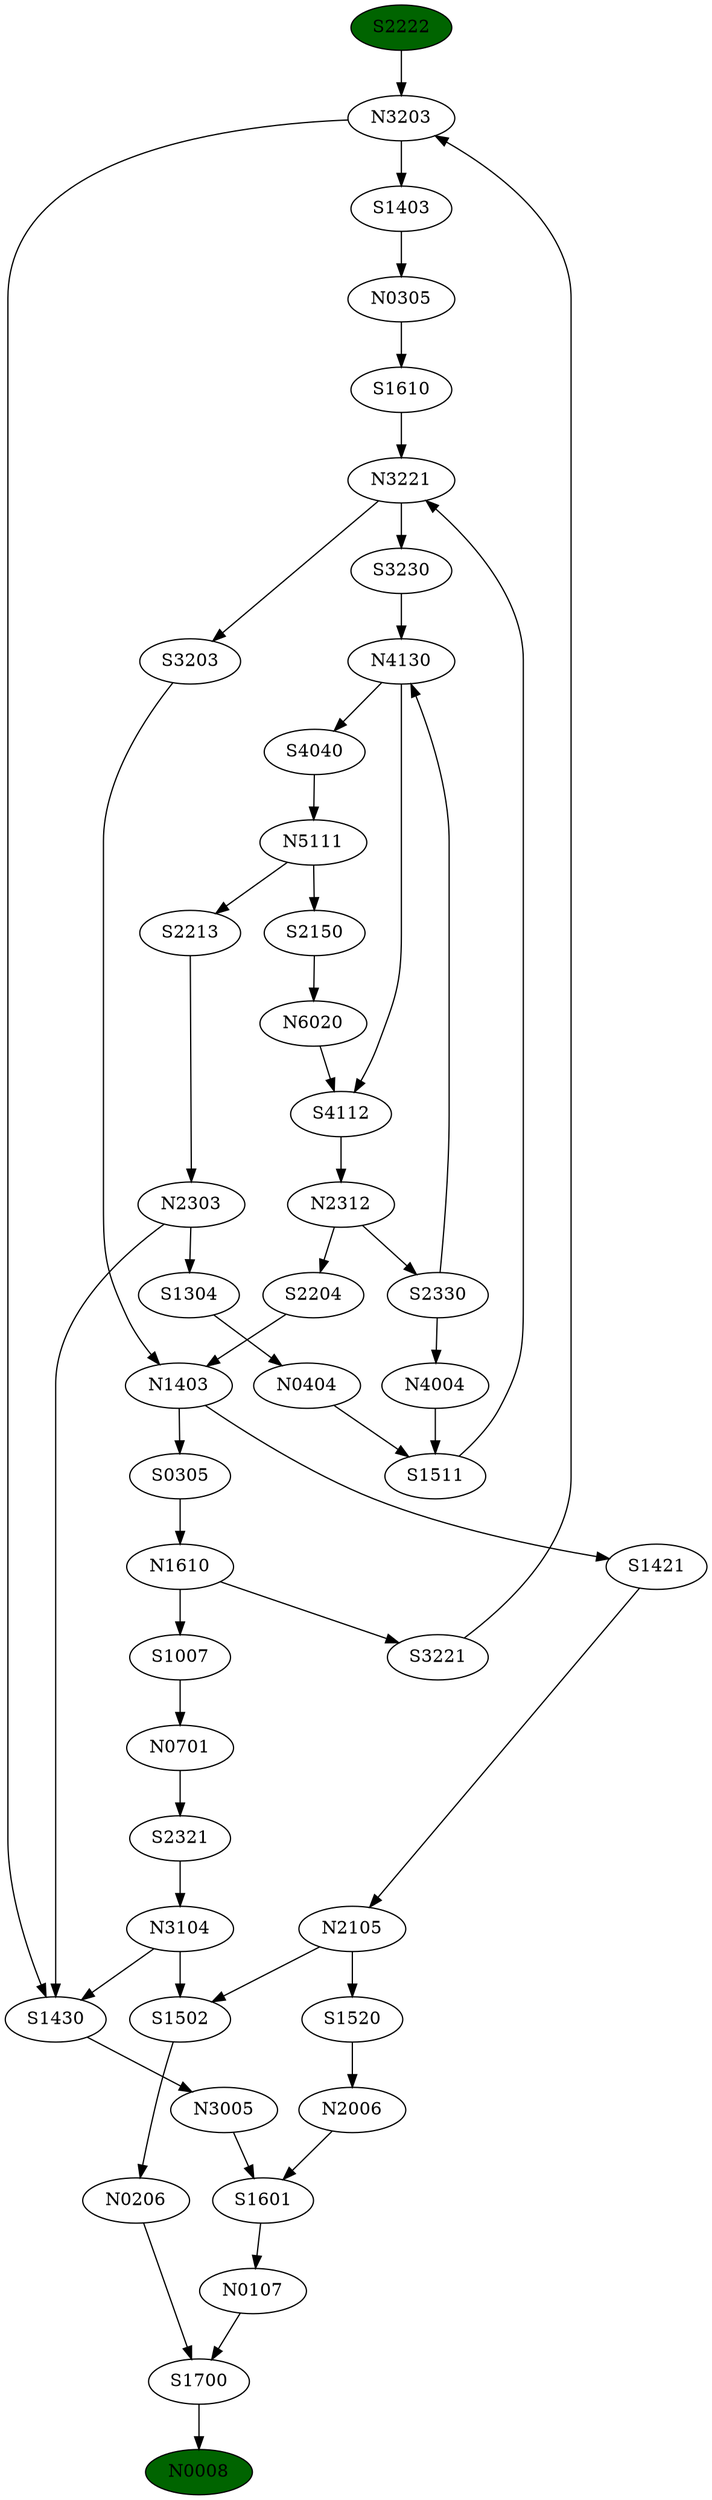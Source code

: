 digraph minimancala {
"S2222"[style="filled",fillcolor="darkgreen"];
"N0008"[style="filled",fillcolor="darkgreen"];

"S2222" -> "N3203";
"N3203" -> "S1430";
"S1430" -> "N3005";
"N3005" -> "S1601";
"S1601" -> "N0107";
"N0107" -> "S1700";
"S1700" -> "N0008";
"N3203" -> "S1403";
"S3203" -> "N1403";
"S1403" -> "N0305";
"N0305" -> "S1610";
"N1403" -> "S0305";
"S0305" -> "N1610";
"N1610" -> "S1007";
"S1007" -> "N0701";
"N0701" -> "S2321";
"S2321" -> "N3104";
"N3104" -> "S1502";
"S1502" -> "N0206";
"N0206" -> "S1700";
"S1610" -> "N3221";
"N3221" -> "S3203";
"N3221" -> "S3230";
"N1403" -> "S1421";
"S1421" -> "N2105";
"N2105" -> "S1502";
"N1610" -> "S3221";
"S3221" -> "N3203";
"N3104" -> "S1430";
"N2105" -> "S1520";
"S1520" -> "N2006";
"N2006" -> "S1601";
"N4004" -> "S1511";
"S1511" -> "N3221";
"S3230" -> "N4130";
"N4130" -> "S4112";
"N4130" -> "S4040";
"S4040" -> "N5111";
"N5111" -> "S2213";
"N5111" -> "S2150";
"S2150" -> "N6020";
"N6020" -> "S4112";
"S4112" -> "N2312";
"N2312" -> "S2204";
"N2312" -> "S2330";
"S2330" -> "N4004";
"S2330" -> "N4130";
"S2204" -> "N1403";
"S2213" -> "N2303";
"N2303" -> "S1304";
"N2303" -> "S1430";
"S1304" -> "N0404";
"N0404" -> "S1511";
}
